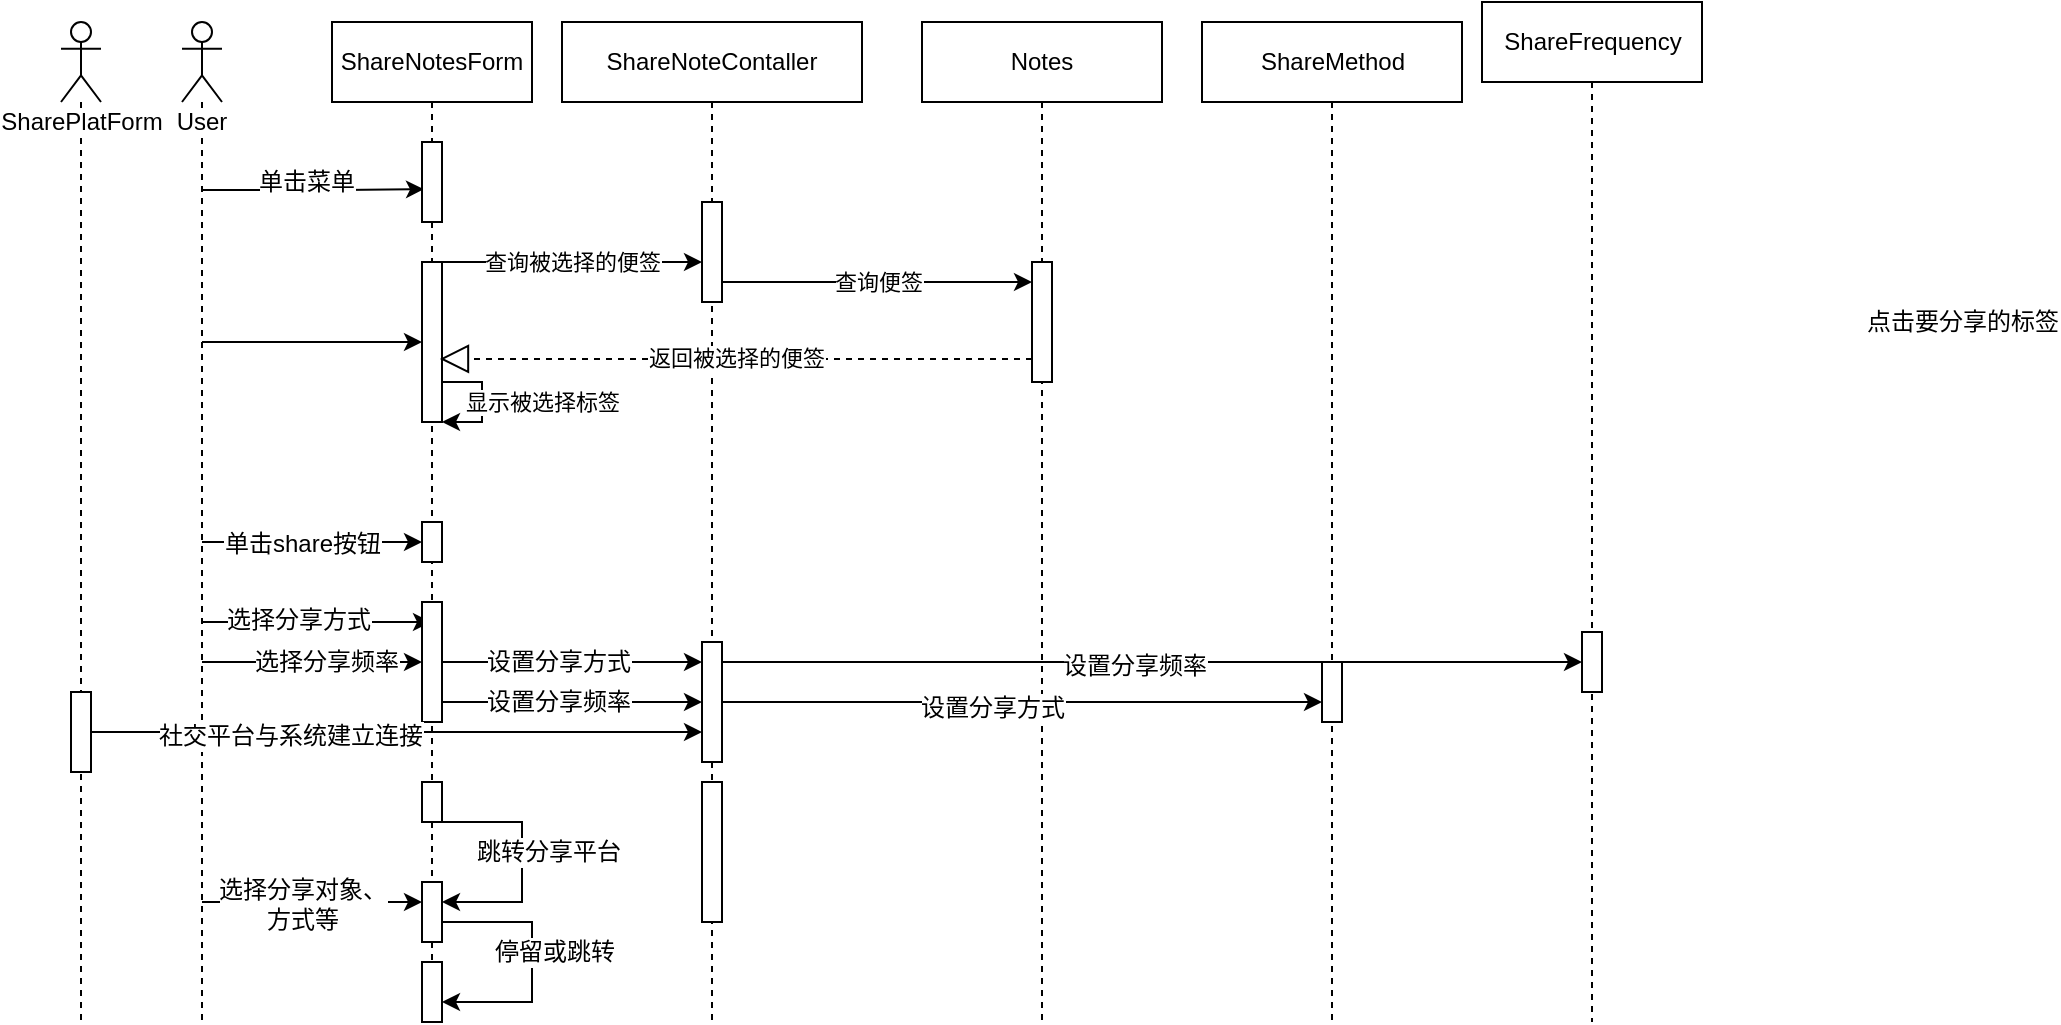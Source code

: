 <mxfile version="12.2.4" pages="1"><diagram id="DgM48etclkwKdTUiGCgD" name="第 1 页"><mxGraphModel dx="1632" dy="560" grid="1" gridSize="10" guides="1" tooltips="1" connect="1" arrows="1" fold="1" page="1" pageScale="1" pageWidth="827" pageHeight="1169" math="0" shadow="0"><root><mxCell id="0"/><mxCell id="1" parent="0"/><mxCell id="2" value="" style="edgeStyle=orthogonalEdgeStyle;rounded=0;orthogonalLoop=1;jettySize=auto;html=1;entryX=0.1;entryY=0.59;entryDx=0;entryDy=0;entryPerimeter=0;" parent="1" source="10" target="12" edge="1"><mxGeometry relative="1" as="geometry"><Array as="points"><mxPoint x="130" y="144"/><mxPoint x="130" y="144"/></Array></mxGeometry></mxCell><mxCell id="3" value="单击菜单" style="text;html=1;resizable=0;points=[];align=center;verticalAlign=middle;labelBackgroundColor=#ffffff;" parent="2" vertex="1" connectable="0"><mxGeometry x="-0.239" y="1" relative="1" as="geometry"><mxPoint x="9.5" y="-3" as="offset"/></mxGeometry></mxCell><mxCell id="4" value="" style="edgeStyle=orthogonalEdgeStyle;rounded=0;orthogonalLoop=1;jettySize=auto;html=1;" parent="1" source="10" target="13" edge="1"><mxGeometry relative="1" as="geometry"><Array as="points"><mxPoint x="90" y="220"/><mxPoint x="90" y="220"/></Array></mxGeometry></mxCell><mxCell id="5" value="点击要分享的标签" style="text;html=1;resizable=0;points=[];align=center;verticalAlign=middle;labelBackgroundColor=#ffffff;" parent="4" vertex="1" connectable="0"><mxGeometry x="-0.388" relative="1" as="geometry"><mxPoint x="846.5" y="-10" as="offset"/></mxGeometry></mxCell><mxCell id="6" value="" style="edgeStyle=orthogonalEdgeStyle;rounded=0;orthogonalLoop=1;jettySize=auto;html=1;" parent="1" source="10" target="16" edge="1"><mxGeometry relative="1" as="geometry"><Array as="points"><mxPoint x="90" y="380"/><mxPoint x="90" y="380"/></Array></mxGeometry></mxCell><mxCell id="7" value="选择分享频率" style="text;html=1;resizable=0;points=[];align=center;verticalAlign=middle;labelBackgroundColor=#ffffff;" parent="6" vertex="1" connectable="0"><mxGeometry x="0.126" relative="1" as="geometry"><mxPoint as="offset"/></mxGeometry></mxCell><mxCell id="8" value="" style="edgeStyle=orthogonalEdgeStyle;rounded=0;orthogonalLoop=1;jettySize=auto;html=1;" parent="1" source="10" target="37" edge="1"><mxGeometry relative="1" as="geometry"><Array as="points"><mxPoint x="160" y="500"/><mxPoint x="160" y="500"/></Array></mxGeometry></mxCell><mxCell id="9" value="选择分享对象、&lt;br&gt;方式等" style="text;html=1;resizable=0;points=[];align=center;verticalAlign=middle;labelBackgroundColor=#ffffff;" parent="8" vertex="1" connectable="0"><mxGeometry x="-0.142" y="-2" relative="1" as="geometry"><mxPoint x="2.5" y="-1.5" as="offset"/></mxGeometry></mxCell><mxCell id="48" value="" style="edgeStyle=orthogonalEdgeStyle;rounded=0;orthogonalLoop=1;jettySize=auto;html=1;" parent="1" source="10" target="15" edge="1"><mxGeometry relative="1" as="geometry"><Array as="points"><mxPoint x="90" y="320"/><mxPoint x="90" y="320"/></Array></mxGeometry></mxCell><mxCell id="49" value="单击share按钮" style="text;html=1;resizable=0;points=[];align=center;verticalAlign=middle;labelBackgroundColor=#ffffff;" parent="48" vertex="1" connectable="0"><mxGeometry x="-0.26" y="1" relative="1" as="geometry"><mxPoint x="9.5" y="1.5" as="offset"/></mxGeometry></mxCell><mxCell id="50" value="" style="edgeStyle=orthogonalEdgeStyle;rounded=0;orthogonalLoop=1;jettySize=auto;html=1;entryX=0.45;entryY=0.167;entryDx=0;entryDy=0;entryPerimeter=0;" parent="1" source="10" target="16" edge="1"><mxGeometry relative="1" as="geometry"><Array as="points"><mxPoint x="90" y="360"/><mxPoint x="90" y="360"/></Array></mxGeometry></mxCell><mxCell id="51" value="选择分享方式" style="text;html=1;resizable=0;points=[];align=center;verticalAlign=middle;labelBackgroundColor=#ffffff;" parent="50" vertex="1" connectable="0"><mxGeometry x="-0.17" y="1" relative="1" as="geometry"><mxPoint as="offset"/></mxGeometry></mxCell><mxCell id="10" value="User" style="shape=umlLifeline;participant=umlActor;perimeter=lifelinePerimeter;whiteSpace=wrap;html=1;container=1;collapsible=0;recursiveResize=0;verticalAlign=top;spacingTop=36;labelBackgroundColor=#ffffff;outlineConnect=0;size=40;" parent="1" vertex="1"><mxGeometry x="50" y="60" width="20" height="500" as="geometry"/></mxCell><mxCell id="11" value="ShareNotesForm" style="shape=umlLifeline;perimeter=lifelinePerimeter;whiteSpace=wrap;html=1;container=1;collapsible=0;recursiveResize=0;outlineConnect=0;" parent="1" vertex="1"><mxGeometry x="125" y="60" width="100" height="500" as="geometry"/></mxCell><mxCell id="12" value="" style="html=1;points=[];perimeter=orthogonalPerimeter;" parent="11" vertex="1"><mxGeometry x="45" y="60" width="10" height="40" as="geometry"/></mxCell><mxCell id="13" value="" style="html=1;points=[];perimeter=orthogonalPerimeter;" parent="11" vertex="1"><mxGeometry x="45" y="120" width="10" height="80" as="geometry"/></mxCell><mxCell id="14" value="显示被选择标签" style="edgeStyle=orthogonalEdgeStyle;rounded=0;orthogonalLoop=1;jettySize=auto;html=1;" parent="11" source="13" target="13" edge="1"><mxGeometry x="0.335" y="-32" relative="1" as="geometry"><mxPoint x="30" y="22" as="offset"/><Array as="points"><mxPoint x="75" y="180"/><mxPoint x="75" y="200"/></Array></mxGeometry></mxCell><mxCell id="15" value="" style="html=1;points=[];perimeter=orthogonalPerimeter;" parent="11" vertex="1"><mxGeometry x="45" y="250" width="10" height="20" as="geometry"/></mxCell><mxCell id="16" value="" style="html=1;points=[];perimeter=orthogonalPerimeter;" parent="11" vertex="1"><mxGeometry x="45" y="290" width="10" height="60" as="geometry"/></mxCell><mxCell id="37" value="" style="html=1;points=[];perimeter=orthogonalPerimeter;" parent="11" vertex="1"><mxGeometry x="45" y="430" width="10" height="30" as="geometry"/></mxCell><mxCell id="58" value="" style="html=1;points=[];perimeter=orthogonalPerimeter;" parent="11" vertex="1"><mxGeometry x="45" y="380" width="10" height="20" as="geometry"/></mxCell><mxCell id="60" value="" style="edgeStyle=orthogonalEdgeStyle;rounded=0;orthogonalLoop=1;jettySize=auto;html=1;" parent="11" source="58" target="37" edge="1"><mxGeometry relative="1" as="geometry"><mxPoint x="85" y="460" as="targetPoint"/><Array as="points"><mxPoint x="95" y="400"/><mxPoint x="95" y="440"/></Array></mxGeometry></mxCell><mxCell id="61" value="跳转分享平台" style="text;html=1;resizable=0;points=[];align=center;verticalAlign=middle;labelBackgroundColor=#ffffff;" parent="60" vertex="1" connectable="0"><mxGeometry x="-0.356" y="-6" relative="1" as="geometry"><mxPoint x="14" y="9" as="offset"/></mxGeometry></mxCell><mxCell id="62" value="" style="html=1;points=[];perimeter=orthogonalPerimeter;" parent="11" vertex="1"><mxGeometry x="45" y="470" width="10" height="30" as="geometry"/></mxCell><mxCell id="64" value="" style="edgeStyle=orthogonalEdgeStyle;rounded=0;orthogonalLoop=1;jettySize=auto;html=1;" parent="11" source="37" target="62" edge="1"><mxGeometry relative="1" as="geometry"><mxPoint x="55.093" y="450" as="sourcePoint"/><mxPoint x="60" y="490.07" as="targetPoint"/><Array as="points"><mxPoint x="100" y="450"/><mxPoint x="100" y="490"/></Array></mxGeometry></mxCell><mxCell id="65" value="停留或跳转" style="text;html=1;resizable=0;points=[];align=center;verticalAlign=middle;labelBackgroundColor=#ffffff;" parent="64" vertex="1" connectable="0"><mxGeometry x="-0.356" y="-6" relative="1" as="geometry"><mxPoint x="14" y="9" as="offset"/></mxGeometry></mxCell><mxCell id="18" value="ShareNoteContaller" style="shape=umlLifeline;perimeter=lifelinePerimeter;whiteSpace=wrap;html=1;container=1;collapsible=0;recursiveResize=0;outlineConnect=0;" parent="1" vertex="1"><mxGeometry x="240" y="60" width="150" height="500" as="geometry"/></mxCell><mxCell id="19" value="" style="html=1;points=[];perimeter=orthogonalPerimeter;" parent="18" vertex="1"><mxGeometry x="70" y="90" width="10" height="50" as="geometry"/></mxCell><mxCell id="20" value="" style="html=1;points=[];perimeter=orthogonalPerimeter;" parent="18" vertex="1"><mxGeometry x="70" y="310" width="10" height="60" as="geometry"/></mxCell><mxCell id="21" value="" style="html=1;points=[];perimeter=orthogonalPerimeter;" parent="18" vertex="1"><mxGeometry x="70" y="380" width="10" height="70" as="geometry"/></mxCell><mxCell id="22" value="Notes" style="shape=umlLifeline;perimeter=lifelinePerimeter;whiteSpace=wrap;html=1;container=1;collapsible=0;recursiveResize=0;outlineConnect=0;" parent="1" vertex="1"><mxGeometry x="420" y="60" width="120" height="500" as="geometry"/></mxCell><mxCell id="66" value="" style="html=1;points=[];perimeter=orthogonalPerimeter;" parent="22" vertex="1"><mxGeometry x="55" y="120" width="10" height="60" as="geometry"/></mxCell><mxCell id="24" value="ShareMethod" style="html=1;points=[];perimeter=orthogonalPerimeter;shape=umlLifeline;participant=label;fontFamily=Helvetica;fontSize=12;fontColor=#000000;align=center;strokeColor=#000000;fillColor=#ffffff;recursiveResize=0;container=1;collapsible=0;" parent="1" vertex="1"><mxGeometry x="560" y="60" width="130" height="500" as="geometry"/></mxCell><mxCell id="25" value="" style="html=1;points=[];perimeter=orthogonalPerimeter;" parent="24" vertex="1"><mxGeometry x="60" y="320" width="10" height="30" as="geometry"/></mxCell><mxCell id="27" value="SharePlatForm" style="shape=umlLifeline;participant=umlActor;perimeter=lifelinePerimeter;whiteSpace=wrap;html=1;container=1;collapsible=0;recursiveResize=0;verticalAlign=top;spacingTop=36;labelBackgroundColor=#ffffff;outlineConnect=0;size=40;" parent="1" vertex="1"><mxGeometry x="-10.5" y="60" width="20" height="500" as="geometry"/></mxCell><mxCell id="54" value="" style="html=1;points=[];perimeter=orthogonalPerimeter;" parent="27" vertex="1"><mxGeometry x="5" y="335" width="10" height="40" as="geometry"/></mxCell><mxCell id="28" value="查询被选择的便签" style="edgeStyle=orthogonalEdgeStyle;rounded=0;orthogonalLoop=1;jettySize=auto;html=1;" parent="1" source="13" target="19" edge="1"><mxGeometry relative="1" as="geometry"><Array as="points"><mxPoint x="200" y="180"/><mxPoint x="200" y="180"/></Array></mxGeometry></mxCell><mxCell id="29" value="ShareFrequency" style="html=1;points=[];perimeter=orthogonalPerimeter;shape=umlLifeline;participant=label;fontFamily=Helvetica;fontSize=12;fontColor=#000000;align=center;strokeColor=#000000;fillColor=#ffffff;recursiveResize=0;container=1;collapsible=0;" parent="1" vertex="1"><mxGeometry x="700" y="50" width="110" height="510" as="geometry"/></mxCell><mxCell id="32" value="" style="html=1;points=[];perimeter=orthogonalPerimeter;" parent="29" vertex="1"><mxGeometry x="50" y="315" width="10" height="30" as="geometry"/></mxCell><mxCell id="34" value="" style="edgeStyle=orthogonalEdgeStyle;rounded=0;orthogonalLoop=1;jettySize=auto;html=1;" parent="1" source="16" target="20" edge="1"><mxGeometry relative="1" as="geometry"><Array as="points"><mxPoint x="280" y="380"/><mxPoint x="280" y="380"/></Array></mxGeometry></mxCell><mxCell id="35" value="设置分享方式" style="text;html=1;resizable=0;points=[];align=center;verticalAlign=middle;labelBackgroundColor=#ffffff;" parent="34" vertex="1" connectable="0"><mxGeometry x="-0.014" y="6" relative="1" as="geometry"><mxPoint x="-6" y="6" as="offset"/></mxGeometry></mxCell><mxCell id="40" value="" style="edgeStyle=orthogonalEdgeStyle;rounded=0;orthogonalLoop=1;jettySize=auto;html=1;" parent="1" source="20" target="25" edge="1"><mxGeometry relative="1" as="geometry"><Array as="points"><mxPoint x="470" y="400"/><mxPoint x="470" y="400"/></Array></mxGeometry></mxCell><mxCell id="41" value="设置分享方式" style="text;html=1;resizable=0;points=[];align=center;verticalAlign=middle;labelBackgroundColor=#ffffff;" parent="40" vertex="1" connectable="0"><mxGeometry x="0.016" y="-18" relative="1" as="geometry"><mxPoint x="-18" y="-15" as="offset"/></mxGeometry></mxCell><mxCell id="42" value="" style="edgeStyle=orthogonalEdgeStyle;rounded=0;orthogonalLoop=1;jettySize=auto;html=1;" parent="1" source="20" target="32" edge="1"><mxGeometry relative="1" as="geometry"><Array as="points"><mxPoint x="530" y="380"/><mxPoint x="530" y="380"/></Array></mxGeometry></mxCell><mxCell id="43" value="设置分享频率" style="text;html=1;resizable=0;points=[];align=center;verticalAlign=middle;labelBackgroundColor=#ffffff;" parent="42" vertex="1" connectable="0"><mxGeometry x="-0.045" y="-2" relative="1" as="geometry"><mxPoint as="offset"/></mxGeometry></mxCell><mxCell id="52" value="" style="edgeStyle=orthogonalEdgeStyle;rounded=0;orthogonalLoop=1;jettySize=auto;html=1;" parent="1" source="16" target="20" edge="1"><mxGeometry relative="1" as="geometry"><Array as="points"><mxPoint x="210" y="400"/><mxPoint x="210" y="400"/></Array><mxPoint x="190" y="389.724" as="sourcePoint"/><mxPoint x="320" y="389.724" as="targetPoint"/></mxGeometry></mxCell><mxCell id="53" value="设置分享频率" style="text;html=1;resizable=0;points=[];align=center;verticalAlign=middle;labelBackgroundColor=#ffffff;" parent="52" vertex="1" connectable="0"><mxGeometry x="-0.014" y="6" relative="1" as="geometry"><mxPoint x="-6" y="6" as="offset"/></mxGeometry></mxCell><mxCell id="56" value="" style="edgeStyle=orthogonalEdgeStyle;rounded=0;orthogonalLoop=1;jettySize=auto;html=1;" parent="1" source="54" target="20" edge="1"><mxGeometry relative="1" as="geometry"><mxPoint x="105" y="415.0" as="targetPoint"/><Array as="points"><mxPoint x="240" y="415"/><mxPoint x="240" y="415"/></Array></mxGeometry></mxCell><mxCell id="57" value="社交平台与系统建立连接" style="text;html=1;resizable=0;points=[];align=center;verticalAlign=middle;labelBackgroundColor=#ffffff;" parent="56" vertex="1" connectable="0"><mxGeometry x="0.51" y="-131" relative="1" as="geometry"><mxPoint x="-131" y="-129" as="offset"/></mxGeometry></mxCell><mxCell id="68" value="查询便签" style="edgeStyle=orthogonalEdgeStyle;rounded=0;orthogonalLoop=1;jettySize=auto;html=1;" parent="1" source="19" target="66" edge="1"><mxGeometry relative="1" as="geometry"><mxPoint x="400" y="175" as="targetPoint"/><Array as="points"><mxPoint x="440" y="190"/><mxPoint x="440" y="190"/></Array></mxGeometry></mxCell><mxCell id="69" value="返回被选择的便签" style="endArrow=block;dashed=1;endFill=0;endSize=12;html=1;entryX=0.897;entryY=0.606;entryDx=0;entryDy=0;entryPerimeter=0;" parent="1" source="66" target="13" edge="1"><mxGeometry width="160" relative="1" as="geometry"><mxPoint x="350" y="260" as="sourcePoint"/><mxPoint x="510" y="260" as="targetPoint"/></mxGeometry></mxCell></root></mxGraphModel></diagram></mxfile>